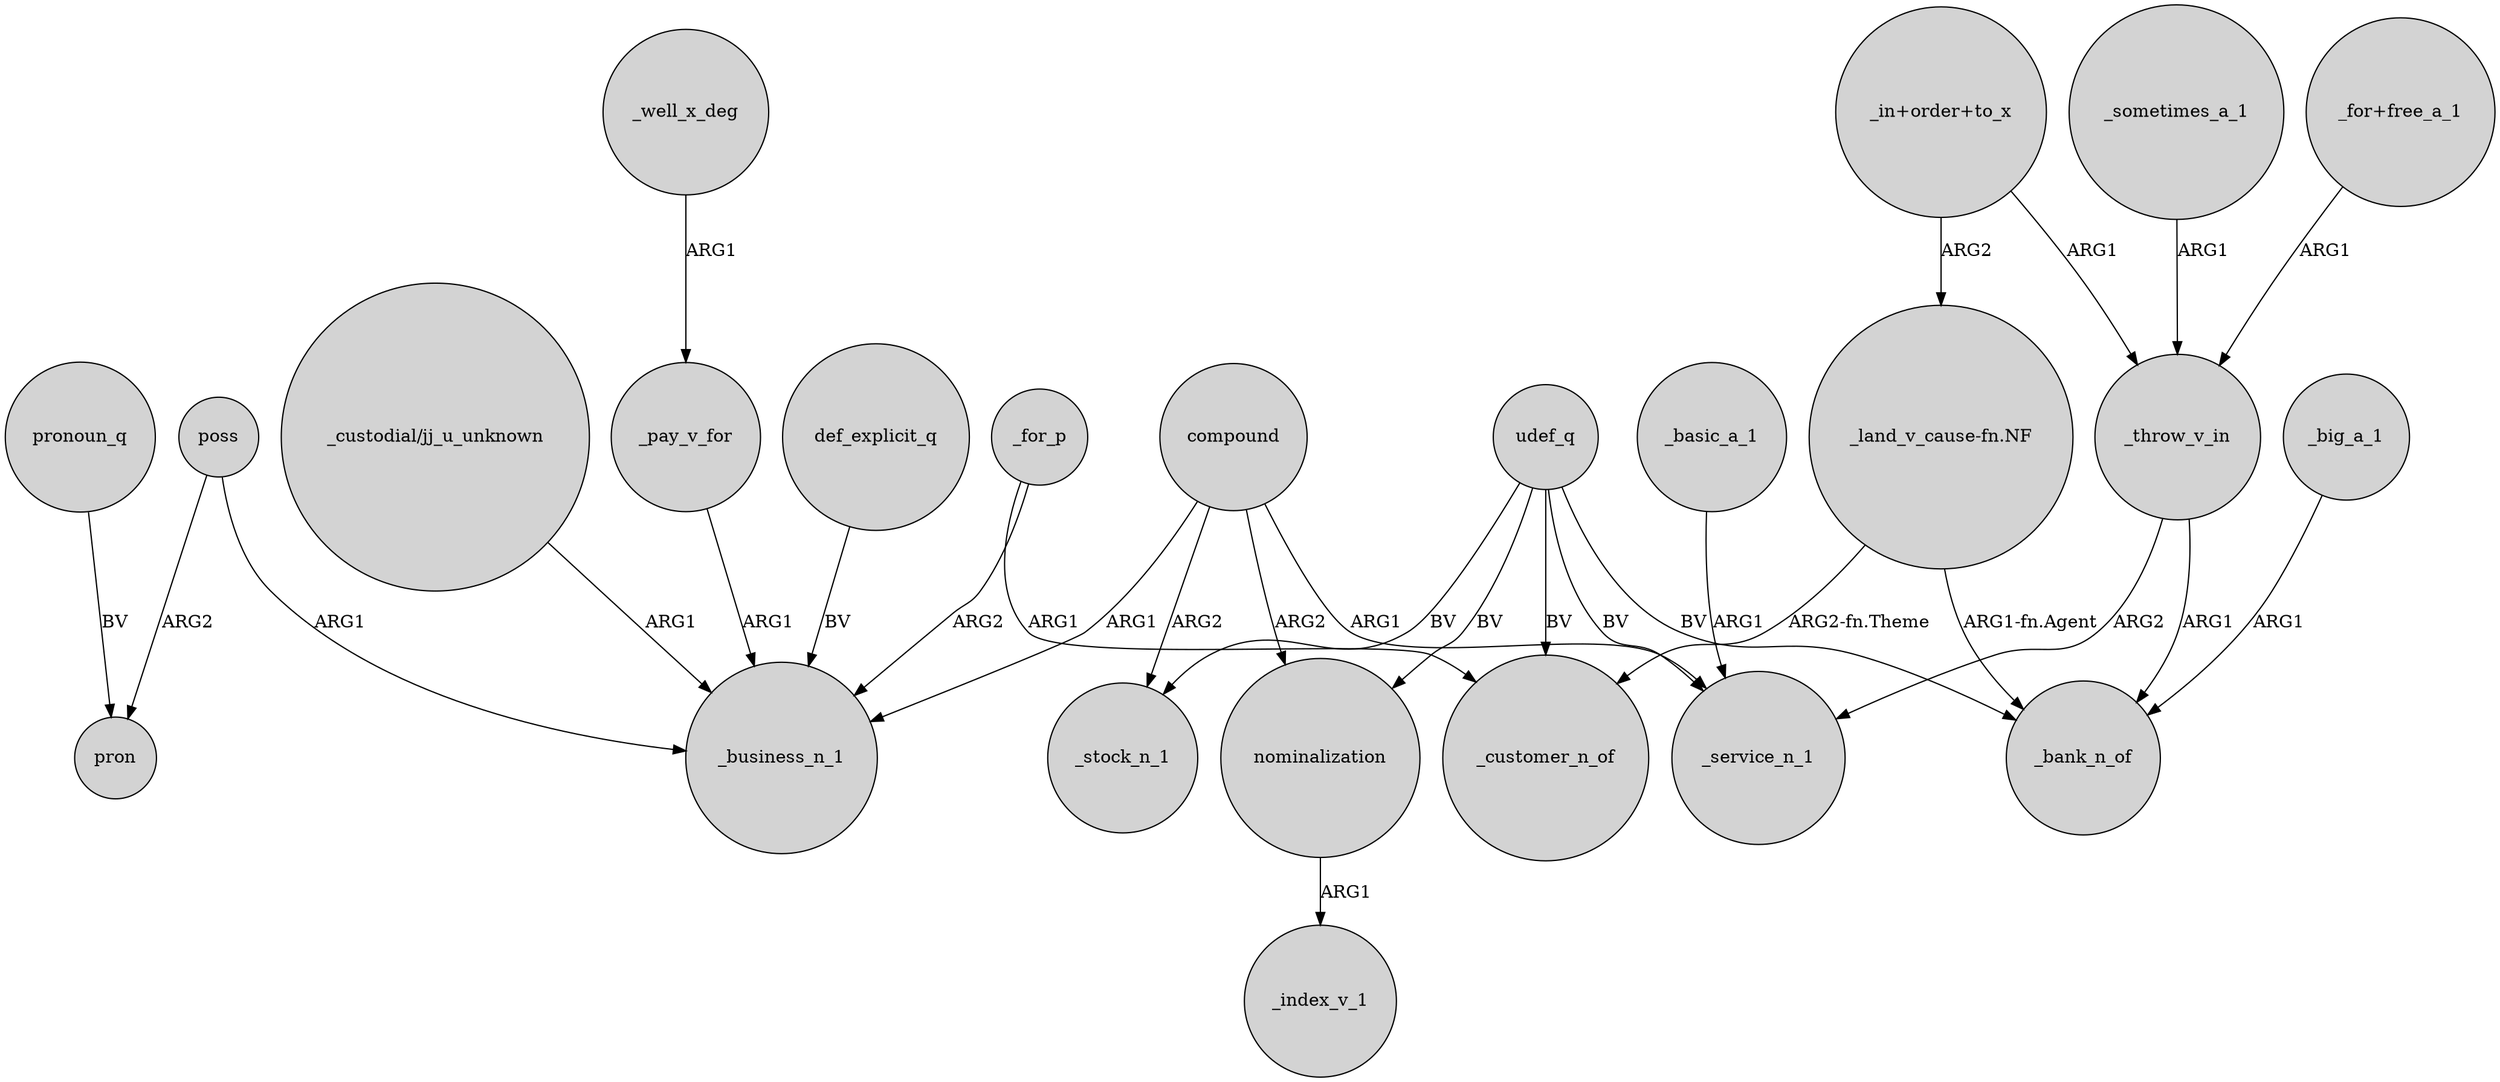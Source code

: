 digraph {
	node [shape=circle style=filled]
	_basic_a_1 -> _service_n_1 [label=ARG1]
	poss -> pron [label=ARG2]
	_for_p -> _customer_n_of [label=ARG1]
	"_custodial/jj_u_unknown" -> _business_n_1 [label=ARG1]
	_big_a_1 -> _bank_n_of [label=ARG1]
	poss -> _business_n_1 [label=ARG1]
	_throw_v_in -> _bank_n_of [label=ARG1]
	compound -> nominalization [label=ARG2]
	_pay_v_for -> _business_n_1 [label=ARG1]
	"_land_v_cause-fn.NF" -> _customer_n_of [label="ARG2-fn.Theme"]
	_sometimes_a_1 -> _throw_v_in [label=ARG1]
	_for_p -> _business_n_1 [label=ARG2]
	compound -> _stock_n_1 [label=ARG2]
	"_for+free_a_1" -> _throw_v_in [label=ARG1]
	pronoun_q -> pron [label=BV]
	nominalization -> _index_v_1 [label=ARG1]
	udef_q -> _stock_n_1 [label=BV]
	udef_q -> _service_n_1 [label=BV]
	_throw_v_in -> _service_n_1 [label=ARG2]
	compound -> _business_n_1 [label=ARG1]
	udef_q -> _customer_n_of [label=BV]
	"_in+order+to_x" -> "_land_v_cause-fn.NF" [label=ARG2]
	udef_q -> nominalization [label=BV]
	"_in+order+to_x" -> _throw_v_in [label=ARG1]
	_well_x_deg -> _pay_v_for [label=ARG1]
	"_land_v_cause-fn.NF" -> _bank_n_of [label="ARG1-fn.Agent"]
	compound -> _service_n_1 [label=ARG1]
	udef_q -> _bank_n_of [label=BV]
	def_explicit_q -> _business_n_1 [label=BV]
}
